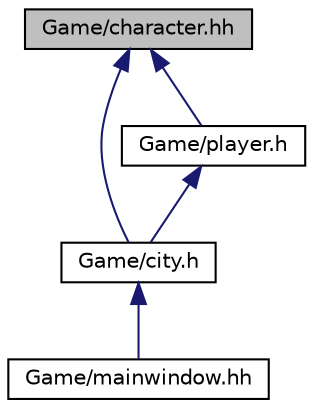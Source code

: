 digraph "Game/character.hh"
{
 // LATEX_PDF_SIZE
  edge [fontname="Helvetica",fontsize="10",labelfontname="Helvetica",labelfontsize="10"];
  node [fontname="Helvetica",fontsize="10",shape=record];
  Node1 [label="Game/character.hh",height=0.2,width=0.4,color="black", fillcolor="grey75", style="filled", fontcolor="black",tooltip="Define Character class which is a graphics of a moving actor on city map."];
  Node1 -> Node2 [dir="back",color="midnightblue",fontsize="10",style="solid",fontname="Helvetica"];
  Node2 [label="Game/city.h",height=0.2,width=0.4,color="black", fillcolor="white", style="filled",URL="$city_8h.html",tooltip="Define city class."];
  Node2 -> Node3 [dir="back",color="midnightblue",fontsize="10",style="solid",fontname="Helvetica"];
  Node3 [label="Game/mainwindow.hh",height=0.2,width=0.4,color="black", fillcolor="white", style="filled",URL="$mainwindow_8hh_source.html",tooltip=" "];
  Node1 -> Node4 [dir="back",color="midnightblue",fontsize="10",style="solid",fontname="Helvetica"];
  Node4 [label="Game/player.h",height=0.2,width=0.4,color="black", fillcolor="white", style="filled",URL="$player_8h.html",tooltip=" "];
  Node4 -> Node2 [dir="back",color="midnightblue",fontsize="10",style="solid",fontname="Helvetica"];
}
